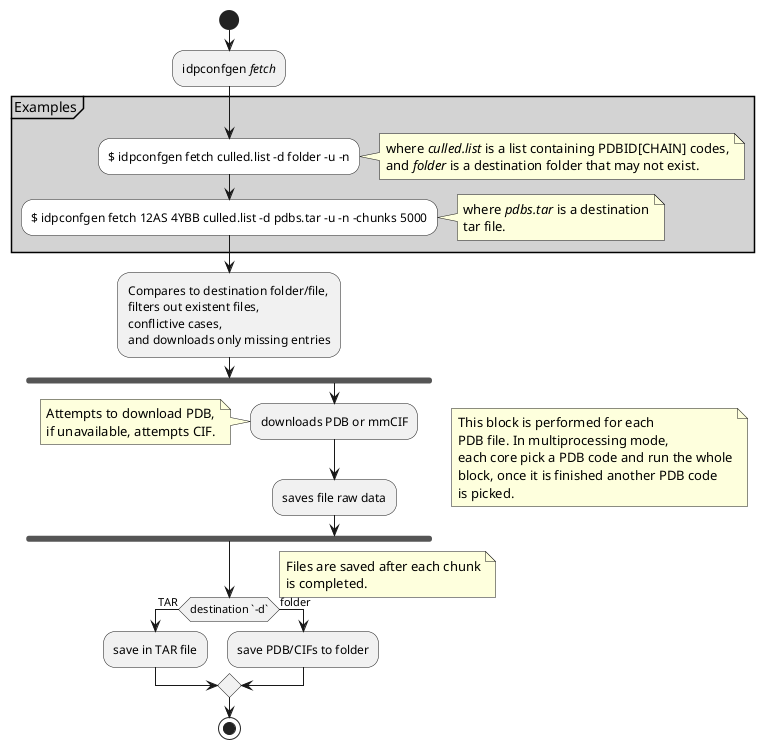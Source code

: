 @startuml

start

:idpconfgen //fetch//;

partition #LIGHTGREY Examples {
    #WHITE:$ idpconfgen fetch culled.list -d folder -u -n;
    note right
        where //culled.list// is a list containing PDBID[CHAIN] codes,
        and //folder// is a destination folder that may not exist.
    end note
    #WHITE:$ idpconfgen fetch 12AS 4YBB culled.list -d pdbs.tar -u -n -chunks 5000;
    note right
        where //pdbs.tar// is a destination
        tar file.
    end note
    }

:Compares to destination folder/file,
filters out existent files,
conflictive cases,
and downloads only missing entries;

fork

:downloads PDB or mmCIF;
note left
    Attempts to download PDB,
    if unavailable, attempts CIF.
end note

:saves file raw data;

end fork
note right
    This block is performed for each
    PDB file. In multiprocessing mode,
    each core pick a PDB code and run the whole
    block, once it is finished another PDB code
    is picked.
end note

if (destination `-d`) then (TAR)
    :save in TAR file;
else (folder)
    :save PDB/CIFs to folder;
endif
note right
    Files are saved after each chunk
    is completed.
end note

stop

@enduml
